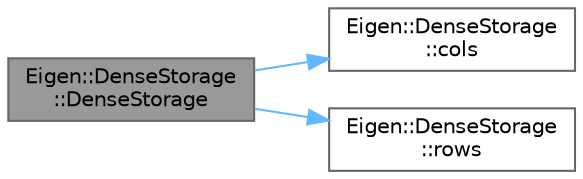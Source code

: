 digraph "Eigen::DenseStorage::DenseStorage"
{
 // LATEX_PDF_SIZE
  bgcolor="transparent";
  edge [fontname=Helvetica,fontsize=10,labelfontname=Helvetica,labelfontsize=10];
  node [fontname=Helvetica,fontsize=10,shape=box,height=0.2,width=0.4];
  rankdir="LR";
  Node1 [id="Node000001",label="Eigen::DenseStorage\l::DenseStorage",height=0.2,width=0.4,color="gray40", fillcolor="grey60", style="filled", fontcolor="black",tooltip=" "];
  Node1 -> Node2 [id="edge1_Node000001_Node000002",color="steelblue1",style="solid",tooltip=" "];
  Node2 [id="Node000002",label="Eigen::DenseStorage\l::cols",height=0.2,width=0.4,color="grey40", fillcolor="white", style="filled",URL="$class_eigen_1_1_dense_storage.html#aef23781f9dc545e8b3f6b75d6c05d777",tooltip=" "];
  Node1 -> Node3 [id="edge2_Node000001_Node000003",color="steelblue1",style="solid",tooltip=" "];
  Node3 [id="Node000003",label="Eigen::DenseStorage\l::rows",height=0.2,width=0.4,color="grey40", fillcolor="white", style="filled",URL="$class_eigen_1_1_dense_storage.html#a14b68f709f5fb46eeebb203266cc29b2",tooltip=" "];
}
